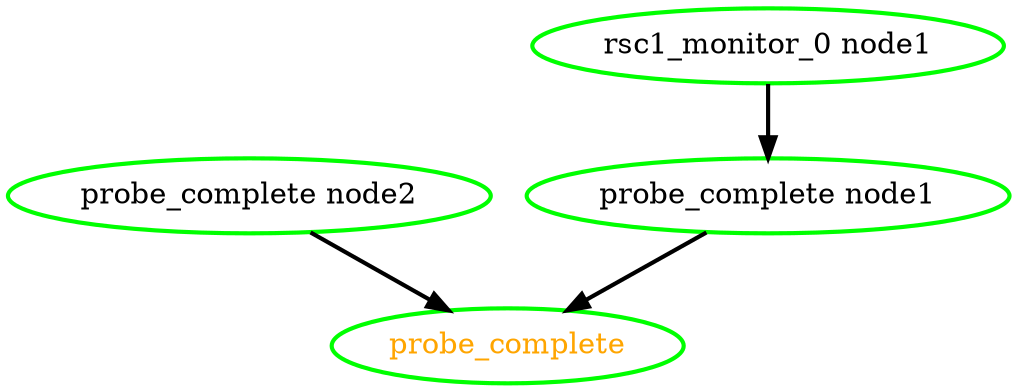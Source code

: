 digraph "g" {
"probe_complete node1" -> "probe_complete" [ style = bold]
"probe_complete node1" [ style=bold color="green" fontcolor="black"  ]
"probe_complete node2" -> "probe_complete" [ style = bold]
"probe_complete node2" [ style=bold color="green" fontcolor="black"  ]
"probe_complete" [ style=bold color="green" fontcolor="orange"  ]
"rsc1_monitor_0 node1" -> "probe_complete node1" [ style = bold]
"rsc1_monitor_0 node1" [ style=bold color="green" fontcolor="black"  ]
}
